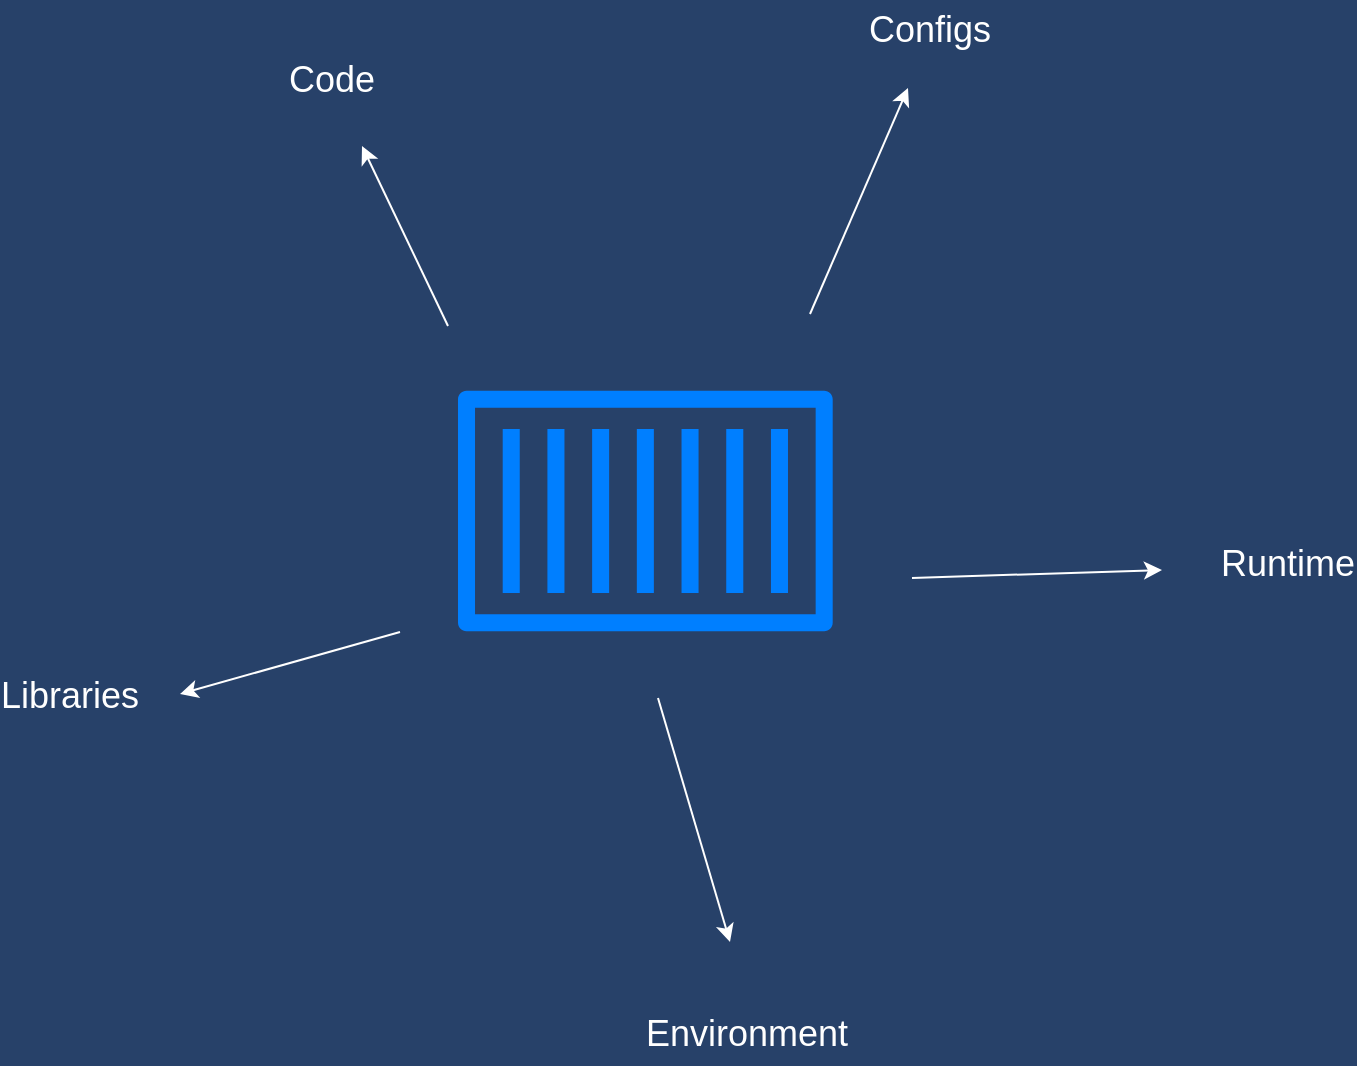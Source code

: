 <mxfile version="24.2.3" type="github">
  <diagram name="Page-1" id="2lbX3_ptLJk6MYNKhkgl">
    <mxGraphModel dx="1194" dy="681" grid="0" gridSize="10" guides="1" tooltips="1" connect="1" arrows="1" fold="1" page="0" pageScale="1" pageWidth="2380" pageHeight="3107" background="#274169" math="0" shadow="0">
      <root>
        <mxCell id="0" />
        <mxCell id="1" parent="0" />
        <mxCell id="camoJTw9AjYNHCTafV9I-1" value="" style="outlineConnect=0;fontColor=#232F3E;gradientColor=none;fillColor=#007FFF;strokeColor=none;dashed=0;verticalLabelPosition=bottom;verticalAlign=top;align=center;html=1;fontSize=12;fontStyle=0;aspect=fixed;pointerEvents=1;shape=mxgraph.aws4.container_1;rounded=0;" vertex="1" parent="1">
          <mxGeometry x="490" y="259" width="187.35" height="121" as="geometry" />
        </mxCell>
        <mxCell id="camoJTw9AjYNHCTafV9I-3" value="Code" style="text;align=center;html=1;verticalAlign=middle;whiteSpace=wrap;rounded=0;fontSize=18;labelBackgroundColor=none;fontColor=#FFFFFF;" vertex="1" parent="1">
          <mxGeometry x="397" y="89" width="60" height="30" as="geometry" />
        </mxCell>
        <mxCell id="camoJTw9AjYNHCTafV9I-4" value="&lt;font style=&quot;font-size: 18px;&quot;&gt;Libraries&lt;/font&gt;" style="text;align=center;html=1;verticalAlign=middle;whiteSpace=wrap;rounded=0;fontSize=18;labelBackgroundColor=none;fontColor=#FFFFFF;" vertex="1" parent="1">
          <mxGeometry x="266" y="397" width="60" height="30" as="geometry" />
        </mxCell>
        <mxCell id="camoJTw9AjYNHCTafV9I-5" value="Configs" style="text;align=center;html=1;verticalAlign=middle;whiteSpace=wrap;rounded=0;fontSize=18;labelBackgroundColor=none;fontColor=#FFFFFF;" vertex="1" parent="1">
          <mxGeometry x="696" y="64" width="60" height="30" as="geometry" />
        </mxCell>
        <mxCell id="camoJTw9AjYNHCTafV9I-6" value="Environment" style="text;align=center;html=1;verticalAlign=middle;whiteSpace=wrap;rounded=0;fontSize=18;labelBackgroundColor=none;fontColor=#FFFFFF;" vertex="1" parent="1">
          <mxGeometry x="580" y="566" width="109" height="30" as="geometry" />
        </mxCell>
        <mxCell id="camoJTw9AjYNHCTafV9I-7" value="Runtime" style="text;align=center;html=1;verticalAlign=middle;whiteSpace=wrap;rounded=0;fontSize=18;labelBackgroundColor=none;fontColor=#FFFFFF;" vertex="1" parent="1">
          <mxGeometry x="875" y="331" width="60" height="30" as="geometry" />
        </mxCell>
        <mxCell id="camoJTw9AjYNHCTafV9I-17" value="" style="endArrow=classic;html=1;rounded=0;labelBackgroundColor=none;fontColor=#FFFFFF;strokeColor=#FFFFFF;" edge="1" parent="1">
          <mxGeometry width="50" height="50" relative="1" as="geometry">
            <mxPoint x="485" y="227" as="sourcePoint" />
            <mxPoint x="442" y="137" as="targetPoint" />
          </mxGeometry>
        </mxCell>
        <mxCell id="camoJTw9AjYNHCTafV9I-18" value="" style="endArrow=classic;html=1;rounded=0;labelBackgroundColor=none;fontColor=#FFFFFF;strokeColor=#FFFFFF;" edge="1" parent="1">
          <mxGeometry width="50" height="50" relative="1" as="geometry">
            <mxPoint x="461" y="380" as="sourcePoint" />
            <mxPoint x="351" y="411" as="targetPoint" />
          </mxGeometry>
        </mxCell>
        <mxCell id="camoJTw9AjYNHCTafV9I-19" value="" style="endArrow=classic;html=1;rounded=0;labelBackgroundColor=none;fontColor=#FFFFFF;strokeColor=#FFFFFF;" edge="1" parent="1">
          <mxGeometry width="50" height="50" relative="1" as="geometry">
            <mxPoint x="666" y="221" as="sourcePoint" />
            <mxPoint x="715" y="108" as="targetPoint" />
          </mxGeometry>
        </mxCell>
        <mxCell id="camoJTw9AjYNHCTafV9I-20" value="" style="endArrow=classic;html=1;rounded=0;labelBackgroundColor=none;fontColor=#FFFFFF;strokeColor=#FFFFFF;" edge="1" parent="1">
          <mxGeometry width="50" height="50" relative="1" as="geometry">
            <mxPoint x="717" y="353" as="sourcePoint" />
            <mxPoint x="842" y="349" as="targetPoint" />
          </mxGeometry>
        </mxCell>
        <mxCell id="camoJTw9AjYNHCTafV9I-21" value="" style="endArrow=classic;html=1;rounded=0;labelBackgroundColor=none;fontColor=#FFFFFF;strokeColor=#FFFFFF;" edge="1" parent="1">
          <mxGeometry width="50" height="50" relative="1" as="geometry">
            <mxPoint x="590" y="413" as="sourcePoint" />
            <mxPoint x="626" y="535" as="targetPoint" />
          </mxGeometry>
        </mxCell>
      </root>
    </mxGraphModel>
  </diagram>
</mxfile>
